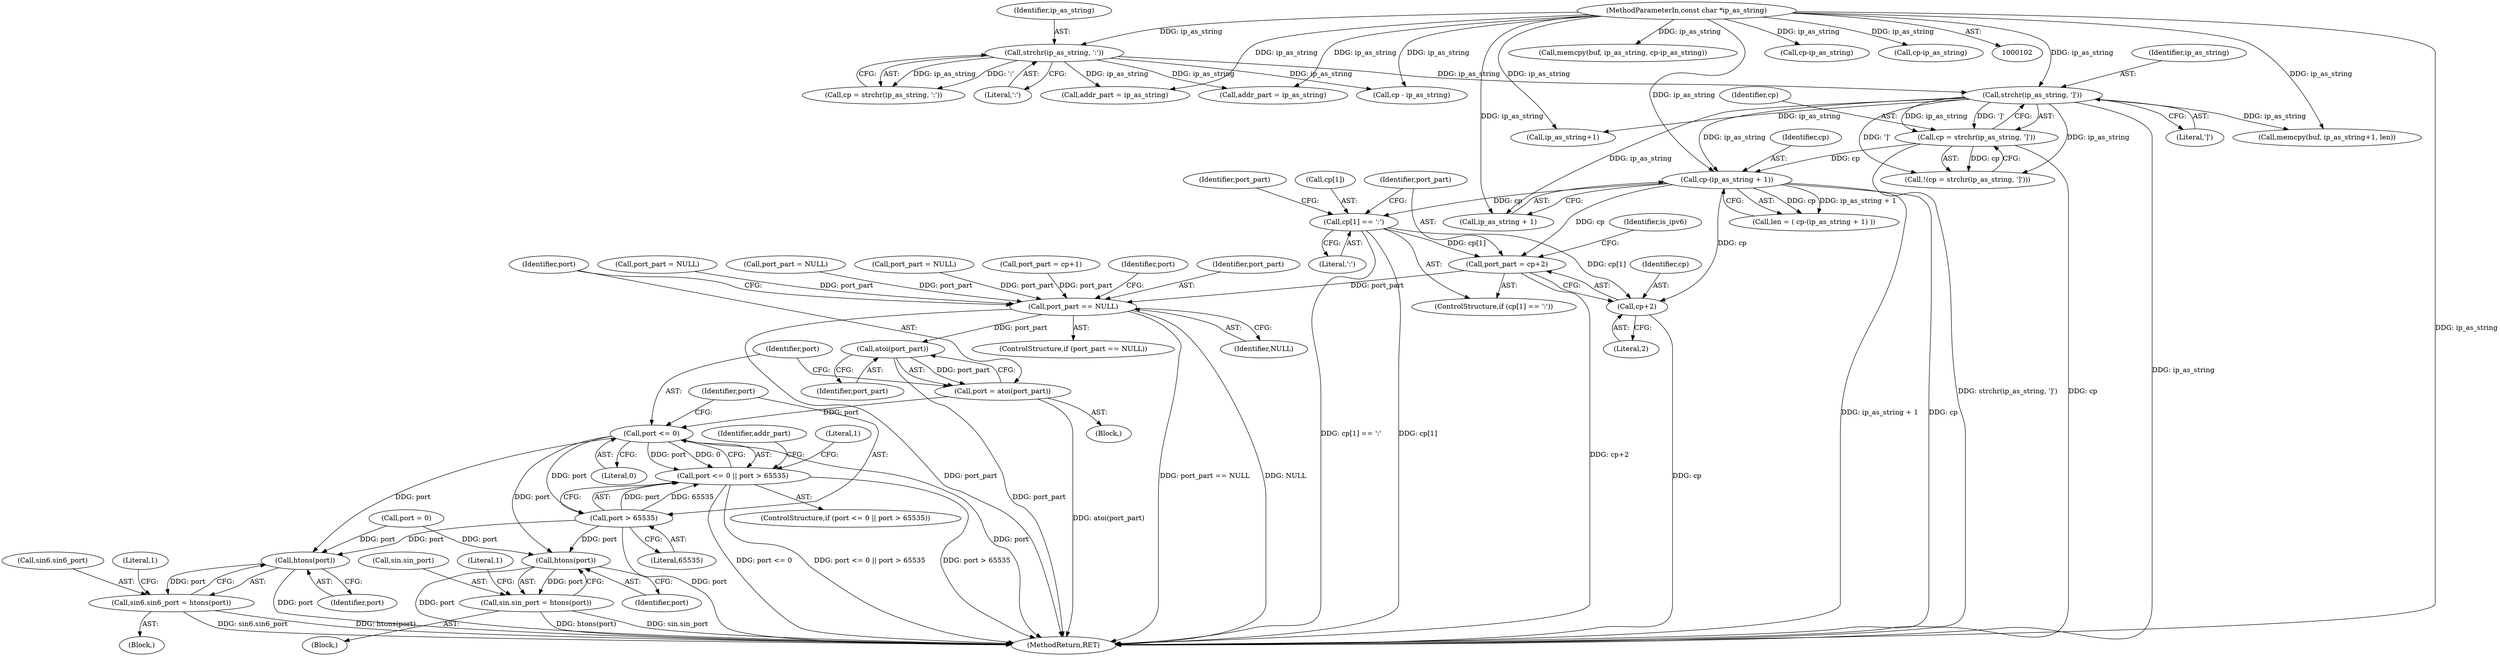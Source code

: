 digraph "0_libevent_329acc18a0768c21ba22522f01a5c7f46cacc4d5@pointer" {
"1000169" [label="(Call,cp[1] == ':')"];
"1000138" [label="(Call,cp-(ip_as_string + 1))"];
"1000127" [label="(Call,cp = strchr(ip_as_string, ']'))"];
"1000129" [label="(Call,strchr(ip_as_string, ']'))"];
"1000115" [label="(Call,strchr(ip_as_string, ':'))"];
"1000103" [label="(MethodParameterIn,const char *ip_as_string)"];
"1000174" [label="(Call,port_part = cp+2)"];
"1000260" [label="(Call,port_part == NULL)"];
"1000271" [label="(Call,atoi(port_part))"];
"1000269" [label="(Call,port = atoi(port_part))"];
"1000275" [label="(Call,port <= 0)"];
"1000274" [label="(Call,port <= 0 || port > 65535)"];
"1000278" [label="(Call,port > 65535)"];
"1000316" [label="(Call,htons(port))"];
"1000312" [label="(Call,sin6.sin6_port = htons(port))"];
"1000384" [label="(Call,htons(port))"];
"1000380" [label="(Call,sin.sin_port = htons(port))"];
"1000176" [label="(Call,cp+2)"];
"1000169" [label="(Call,cp[1] == ':')"];
"1000174" [label="(Call,port_part = cp+2)"];
"1000293" [label="(Block,)"];
"1000313" [label="(Call,sin6.sin6_port)"];
"1000113" [label="(Call,cp = strchr(ip_as_string, ':'))"];
"1000199" [label="(Call,addr_part = ip_as_string)"];
"1000274" [label="(Call,port <= 0 || port > 65535)"];
"1000265" [label="(Identifier,port)"];
"1000115" [label="(Call,strchr(ip_as_string, ':'))"];
"1000317" [label="(Identifier,port)"];
"1000264" [label="(Call,port = 0)"];
"1000227" [label="(Call,memcpy(buf, ip_as_string, cp-ip_as_string))"];
"1000280" [label="(Literal,65535)"];
"1000175" [label="(Identifier,port_part)"];
"1000126" [label="(Call,!(cp = strchr(ip_as_string, ']')))"];
"1000384" [label="(Call,htons(port))"];
"1000277" [label="(Literal,0)"];
"1000178" [label="(Literal,2)"];
"1000262" [label="(Identifier,NULL)"];
"1000269" [label="(Call,port = atoi(port_part))"];
"1000388" [label="(Literal,1)"];
"1000361" [label="(Block,)"];
"1000381" [label="(Call,sin.sin_port)"];
"1000177" [label="(Identifier,cp)"];
"1000156" [label="(Call,ip_as_string+1)"];
"1000279" [label="(Identifier,port)"];
"1000138" [label="(Call,cp-(ip_as_string + 1))"];
"1000181" [label="(Identifier,port_part)"];
"1000214" [label="(Call,cp - ip_as_string)"];
"1000261" [label="(Identifier,port_part)"];
"1000312" [label="(Call,sin6.sin6_port = htons(port))"];
"1000130" [label="(Identifier,ip_as_string)"];
"1000278" [label="(Call,port > 65535)"];
"1000380" [label="(Call,sin.sin_port = htons(port))"];
"1000428" [label="(MethodReturn,RET)"];
"1000316" [label="(Call,htons(port))"];
"1000287" [label="(Identifier,addr_part)"];
"1000140" [label="(Call,ip_as_string + 1)"];
"1000259" [label="(ControlStructure,if (port_part == NULL))"];
"1000253" [label="(Call,port_part = NULL)"];
"1000202" [label="(Call,port_part = NULL)"];
"1000168" [label="(ControlStructure,if (cp[1] == ':'))"];
"1000116" [label="(Identifier,ip_as_string)"];
"1000250" [label="(Call,addr_part = ip_as_string)"];
"1000230" [label="(Call,cp-ip_as_string)"];
"1000284" [label="(Literal,1)"];
"1000385" [label="(Identifier,port)"];
"1000173" [label="(Literal,':')"];
"1000103" [label="(MethodParameterIn,const char *ip_as_string)"];
"1000170" [label="(Call,cp[1])"];
"1000268" [label="(Block,)"];
"1000276" [label="(Identifier,port)"];
"1000136" [label="(Call,len = ( cp-(ip_as_string + 1) ))"];
"1000272" [label="(Identifier,port_part)"];
"1000117" [label="(Literal,':')"];
"1000176" [label="(Call,cp+2)"];
"1000139" [label="(Identifier,cp)"];
"1000129" [label="(Call,strchr(ip_as_string, ']'))"];
"1000260" [label="(Call,port_part == NULL)"];
"1000180" [label="(Call,port_part = NULL)"];
"1000320" [label="(Literal,1)"];
"1000273" [label="(ControlStructure,if (port <= 0 || port > 65535))"];
"1000275" [label="(Call,port <= 0)"];
"1000127" [label="(Call,cp = strchr(ip_as_string, ']'))"];
"1000270" [label="(Identifier,port)"];
"1000236" [label="(Call,cp-ip_as_string)"];
"1000128" [label="(Identifier,cp)"];
"1000131" [label="(Literal,']')"];
"1000154" [label="(Call,memcpy(buf, ip_as_string+1, len))"];
"1000271" [label="(Call,atoi(port_part))"];
"1000243" [label="(Call,port_part = cp+1)"];
"1000184" [label="(Identifier,is_ipv6)"];
"1000169" -> "1000168"  [label="AST: "];
"1000169" -> "1000173"  [label="CFG: "];
"1000170" -> "1000169"  [label="AST: "];
"1000173" -> "1000169"  [label="AST: "];
"1000175" -> "1000169"  [label="CFG: "];
"1000181" -> "1000169"  [label="CFG: "];
"1000169" -> "1000428"  [label="DDG: cp[1] == ':'"];
"1000169" -> "1000428"  [label="DDG: cp[1]"];
"1000138" -> "1000169"  [label="DDG: cp"];
"1000169" -> "1000174"  [label="DDG: cp[1]"];
"1000169" -> "1000176"  [label="DDG: cp[1]"];
"1000138" -> "1000136"  [label="AST: "];
"1000138" -> "1000140"  [label="CFG: "];
"1000139" -> "1000138"  [label="AST: "];
"1000140" -> "1000138"  [label="AST: "];
"1000136" -> "1000138"  [label="CFG: "];
"1000138" -> "1000428"  [label="DDG: cp"];
"1000138" -> "1000428"  [label="DDG: ip_as_string + 1"];
"1000138" -> "1000136"  [label="DDG: cp"];
"1000138" -> "1000136"  [label="DDG: ip_as_string + 1"];
"1000127" -> "1000138"  [label="DDG: cp"];
"1000129" -> "1000138"  [label="DDG: ip_as_string"];
"1000103" -> "1000138"  [label="DDG: ip_as_string"];
"1000138" -> "1000174"  [label="DDG: cp"];
"1000138" -> "1000176"  [label="DDG: cp"];
"1000127" -> "1000126"  [label="AST: "];
"1000127" -> "1000129"  [label="CFG: "];
"1000128" -> "1000127"  [label="AST: "];
"1000129" -> "1000127"  [label="AST: "];
"1000126" -> "1000127"  [label="CFG: "];
"1000127" -> "1000428"  [label="DDG: strchr(ip_as_string, ']')"];
"1000127" -> "1000428"  [label="DDG: cp"];
"1000127" -> "1000126"  [label="DDG: cp"];
"1000129" -> "1000127"  [label="DDG: ip_as_string"];
"1000129" -> "1000127"  [label="DDG: ']'"];
"1000129" -> "1000131"  [label="CFG: "];
"1000130" -> "1000129"  [label="AST: "];
"1000131" -> "1000129"  [label="AST: "];
"1000129" -> "1000428"  [label="DDG: ip_as_string"];
"1000129" -> "1000126"  [label="DDG: ip_as_string"];
"1000129" -> "1000126"  [label="DDG: ']'"];
"1000115" -> "1000129"  [label="DDG: ip_as_string"];
"1000103" -> "1000129"  [label="DDG: ip_as_string"];
"1000129" -> "1000140"  [label="DDG: ip_as_string"];
"1000129" -> "1000154"  [label="DDG: ip_as_string"];
"1000129" -> "1000156"  [label="DDG: ip_as_string"];
"1000115" -> "1000113"  [label="AST: "];
"1000115" -> "1000117"  [label="CFG: "];
"1000116" -> "1000115"  [label="AST: "];
"1000117" -> "1000115"  [label="AST: "];
"1000113" -> "1000115"  [label="CFG: "];
"1000115" -> "1000113"  [label="DDG: ip_as_string"];
"1000115" -> "1000113"  [label="DDG: ':'"];
"1000103" -> "1000115"  [label="DDG: ip_as_string"];
"1000115" -> "1000199"  [label="DDG: ip_as_string"];
"1000115" -> "1000214"  [label="DDG: ip_as_string"];
"1000115" -> "1000250"  [label="DDG: ip_as_string"];
"1000103" -> "1000102"  [label="AST: "];
"1000103" -> "1000428"  [label="DDG: ip_as_string"];
"1000103" -> "1000140"  [label="DDG: ip_as_string"];
"1000103" -> "1000154"  [label="DDG: ip_as_string"];
"1000103" -> "1000156"  [label="DDG: ip_as_string"];
"1000103" -> "1000199"  [label="DDG: ip_as_string"];
"1000103" -> "1000214"  [label="DDG: ip_as_string"];
"1000103" -> "1000227"  [label="DDG: ip_as_string"];
"1000103" -> "1000230"  [label="DDG: ip_as_string"];
"1000103" -> "1000236"  [label="DDG: ip_as_string"];
"1000103" -> "1000250"  [label="DDG: ip_as_string"];
"1000174" -> "1000168"  [label="AST: "];
"1000174" -> "1000176"  [label="CFG: "];
"1000175" -> "1000174"  [label="AST: "];
"1000176" -> "1000174"  [label="AST: "];
"1000184" -> "1000174"  [label="CFG: "];
"1000174" -> "1000428"  [label="DDG: cp+2"];
"1000174" -> "1000260"  [label="DDG: port_part"];
"1000260" -> "1000259"  [label="AST: "];
"1000260" -> "1000262"  [label="CFG: "];
"1000261" -> "1000260"  [label="AST: "];
"1000262" -> "1000260"  [label="AST: "];
"1000265" -> "1000260"  [label="CFG: "];
"1000270" -> "1000260"  [label="CFG: "];
"1000260" -> "1000428"  [label="DDG: port_part == NULL"];
"1000260" -> "1000428"  [label="DDG: NULL"];
"1000260" -> "1000428"  [label="DDG: port_part"];
"1000253" -> "1000260"  [label="DDG: port_part"];
"1000180" -> "1000260"  [label="DDG: port_part"];
"1000202" -> "1000260"  [label="DDG: port_part"];
"1000243" -> "1000260"  [label="DDG: port_part"];
"1000260" -> "1000271"  [label="DDG: port_part"];
"1000271" -> "1000269"  [label="AST: "];
"1000271" -> "1000272"  [label="CFG: "];
"1000272" -> "1000271"  [label="AST: "];
"1000269" -> "1000271"  [label="CFG: "];
"1000271" -> "1000428"  [label="DDG: port_part"];
"1000271" -> "1000269"  [label="DDG: port_part"];
"1000269" -> "1000268"  [label="AST: "];
"1000270" -> "1000269"  [label="AST: "];
"1000276" -> "1000269"  [label="CFG: "];
"1000269" -> "1000428"  [label="DDG: atoi(port_part)"];
"1000269" -> "1000275"  [label="DDG: port"];
"1000275" -> "1000274"  [label="AST: "];
"1000275" -> "1000277"  [label="CFG: "];
"1000276" -> "1000275"  [label="AST: "];
"1000277" -> "1000275"  [label="AST: "];
"1000279" -> "1000275"  [label="CFG: "];
"1000274" -> "1000275"  [label="CFG: "];
"1000275" -> "1000428"  [label="DDG: port"];
"1000275" -> "1000274"  [label="DDG: port"];
"1000275" -> "1000274"  [label="DDG: 0"];
"1000275" -> "1000278"  [label="DDG: port"];
"1000275" -> "1000316"  [label="DDG: port"];
"1000275" -> "1000384"  [label="DDG: port"];
"1000274" -> "1000273"  [label="AST: "];
"1000274" -> "1000278"  [label="CFG: "];
"1000278" -> "1000274"  [label="AST: "];
"1000284" -> "1000274"  [label="CFG: "];
"1000287" -> "1000274"  [label="CFG: "];
"1000274" -> "1000428"  [label="DDG: port <= 0"];
"1000274" -> "1000428"  [label="DDG: port <= 0 || port > 65535"];
"1000274" -> "1000428"  [label="DDG: port > 65535"];
"1000278" -> "1000274"  [label="DDG: port"];
"1000278" -> "1000274"  [label="DDG: 65535"];
"1000278" -> "1000280"  [label="CFG: "];
"1000279" -> "1000278"  [label="AST: "];
"1000280" -> "1000278"  [label="AST: "];
"1000278" -> "1000428"  [label="DDG: port"];
"1000278" -> "1000316"  [label="DDG: port"];
"1000278" -> "1000384"  [label="DDG: port"];
"1000316" -> "1000312"  [label="AST: "];
"1000316" -> "1000317"  [label="CFG: "];
"1000317" -> "1000316"  [label="AST: "];
"1000312" -> "1000316"  [label="CFG: "];
"1000316" -> "1000428"  [label="DDG: port"];
"1000316" -> "1000312"  [label="DDG: port"];
"1000264" -> "1000316"  [label="DDG: port"];
"1000312" -> "1000293"  [label="AST: "];
"1000313" -> "1000312"  [label="AST: "];
"1000320" -> "1000312"  [label="CFG: "];
"1000312" -> "1000428"  [label="DDG: htons(port)"];
"1000312" -> "1000428"  [label="DDG: sin6.sin6_port"];
"1000384" -> "1000380"  [label="AST: "];
"1000384" -> "1000385"  [label="CFG: "];
"1000385" -> "1000384"  [label="AST: "];
"1000380" -> "1000384"  [label="CFG: "];
"1000384" -> "1000428"  [label="DDG: port"];
"1000384" -> "1000380"  [label="DDG: port"];
"1000264" -> "1000384"  [label="DDG: port"];
"1000380" -> "1000361"  [label="AST: "];
"1000381" -> "1000380"  [label="AST: "];
"1000388" -> "1000380"  [label="CFG: "];
"1000380" -> "1000428"  [label="DDG: htons(port)"];
"1000380" -> "1000428"  [label="DDG: sin.sin_port"];
"1000176" -> "1000178"  [label="CFG: "];
"1000177" -> "1000176"  [label="AST: "];
"1000178" -> "1000176"  [label="AST: "];
"1000176" -> "1000428"  [label="DDG: cp"];
}
